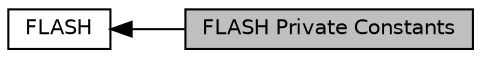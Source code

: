 digraph "FLASH Private Constants"
{
  edge [fontname="Helvetica",fontsize="10",labelfontname="Helvetica",labelfontsize="10"];
  node [fontname="Helvetica",fontsize="10",shape=record];
  rankdir=LR;
  Node0 [label="FLASH Private Constants",height=0.2,width=0.4,color="black", fillcolor="grey75", style="filled", fontcolor="black"];
  Node1 [label="FLASH",height=0.2,width=0.4,color="black", fillcolor="white", style="filled",URL="$group___f_l_a_s_h.html",tooltip="FLASH HAL module driver. "];
  Node1->Node0 [shape=plaintext, dir="back", style="solid"];
}
